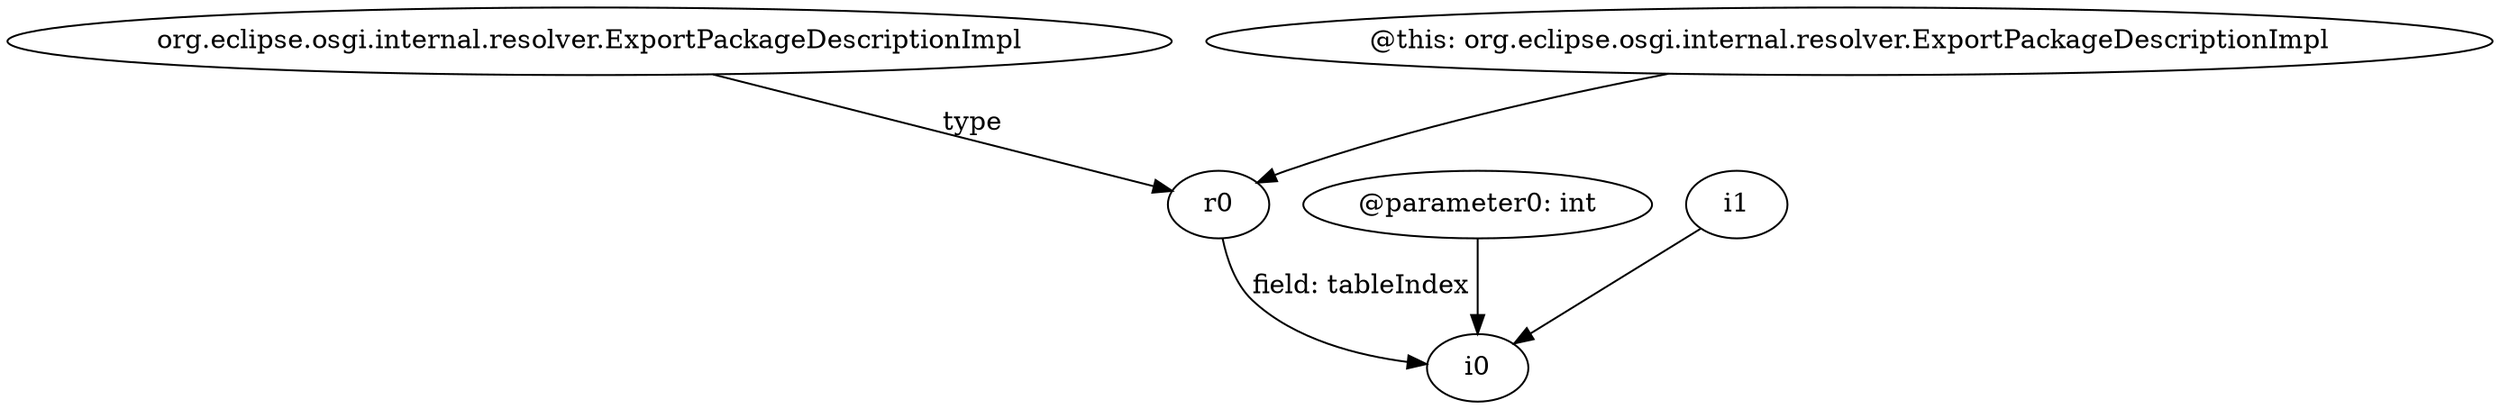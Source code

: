 digraph g {
0[label="org.eclipse.osgi.internal.resolver.ExportPackageDescriptionImpl"]
1[label="r0"]
0->1[label="type"]
2[label="@this: org.eclipse.osgi.internal.resolver.ExportPackageDescriptionImpl"]
2->1[label=""]
3[label="@parameter0: int"]
4[label="i0"]
3->4[label=""]
1->4[label="field: tableIndex"]
5[label="i1"]
5->4[label=""]
}